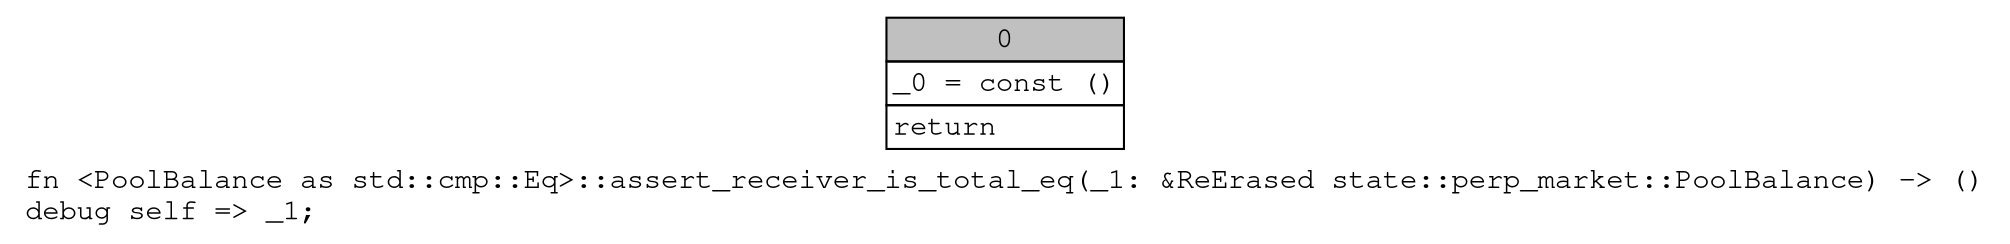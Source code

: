 digraph Mir_0_17375 {
    graph [fontname="Courier, monospace"];
    node [fontname="Courier, monospace"];
    edge [fontname="Courier, monospace"];
    label=<fn &lt;PoolBalance as std::cmp::Eq&gt;::assert_receiver_is_total_eq(_1: &amp;ReErased state::perp_market::PoolBalance) -&gt; ()<br align="left"/>debug self =&gt; _1;<br align="left"/>>;
    bb0__0_17375 [shape="none", label=<<table border="0" cellborder="1" cellspacing="0"><tr><td bgcolor="gray" align="center" colspan="1">0</td></tr><tr><td align="left" balign="left">_0 = const ()<br/></td></tr><tr><td align="left">return</td></tr></table>>];
}
